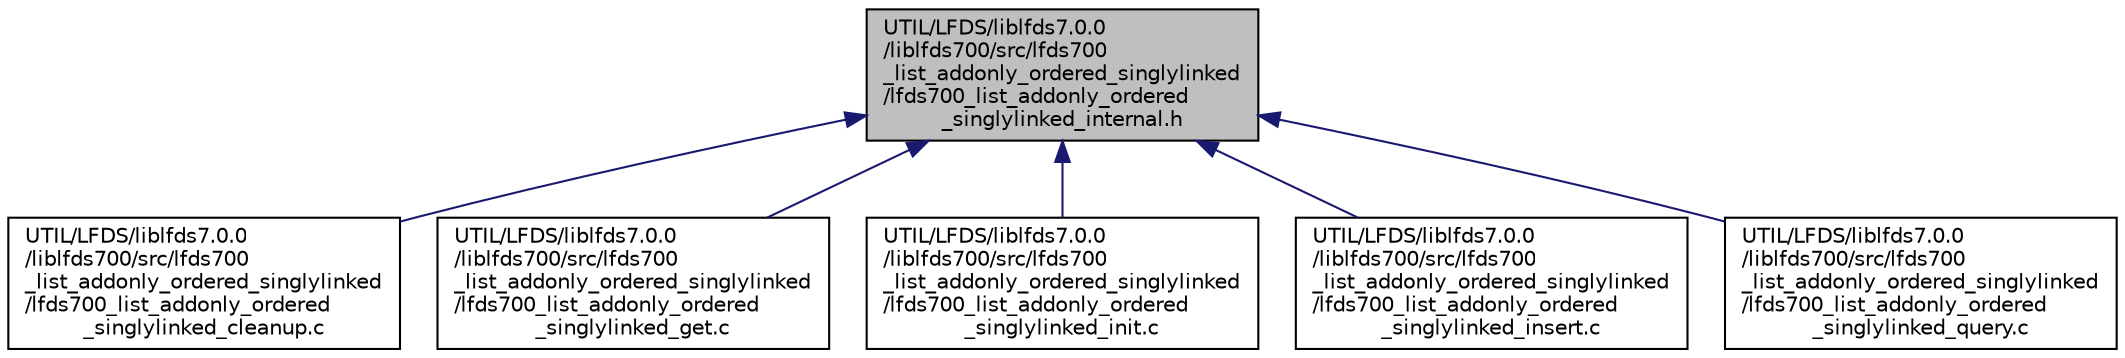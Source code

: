 digraph "UTIL/LFDS/liblfds7.0.0/liblfds700/src/lfds700_list_addonly_ordered_singlylinked/lfds700_list_addonly_ordered_singlylinked_internal.h"
{
 // LATEX_PDF_SIZE
  edge [fontname="Helvetica",fontsize="10",labelfontname="Helvetica",labelfontsize="10"];
  node [fontname="Helvetica",fontsize="10",shape=record];
  Node1 [label="UTIL/LFDS/liblfds7.0.0\l/liblfds700/src/lfds700\l_list_addonly_ordered_singlylinked\l/lfds700_list_addonly_ordered\l_singlylinked_internal.h",height=0.2,width=0.4,color="black", fillcolor="grey75", style="filled", fontcolor="black",tooltip=" "];
  Node1 -> Node2 [dir="back",color="midnightblue",fontsize="10",style="solid",fontname="Helvetica"];
  Node2 [label="UTIL/LFDS/liblfds7.0.0\l/liblfds700/src/lfds700\l_list_addonly_ordered_singlylinked\l/lfds700_list_addonly_ordered\l_singlylinked_cleanup.c",height=0.2,width=0.4,color="black", fillcolor="white", style="filled",URL="$lfds700__list__addonly__ordered__singlylinked__cleanup_8c.html",tooltip=" "];
  Node1 -> Node3 [dir="back",color="midnightblue",fontsize="10",style="solid",fontname="Helvetica"];
  Node3 [label="UTIL/LFDS/liblfds7.0.0\l/liblfds700/src/lfds700\l_list_addonly_ordered_singlylinked\l/lfds700_list_addonly_ordered\l_singlylinked_get.c",height=0.2,width=0.4,color="black", fillcolor="white", style="filled",URL="$lfds700__list__addonly__ordered__singlylinked__get_8c.html",tooltip=" "];
  Node1 -> Node4 [dir="back",color="midnightblue",fontsize="10",style="solid",fontname="Helvetica"];
  Node4 [label="UTIL/LFDS/liblfds7.0.0\l/liblfds700/src/lfds700\l_list_addonly_ordered_singlylinked\l/lfds700_list_addonly_ordered\l_singlylinked_init.c",height=0.2,width=0.4,color="black", fillcolor="white", style="filled",URL="$lfds700__list__addonly__ordered__singlylinked__init_8c.html",tooltip=" "];
  Node1 -> Node5 [dir="back",color="midnightblue",fontsize="10",style="solid",fontname="Helvetica"];
  Node5 [label="UTIL/LFDS/liblfds7.0.0\l/liblfds700/src/lfds700\l_list_addonly_ordered_singlylinked\l/lfds700_list_addonly_ordered\l_singlylinked_insert.c",height=0.2,width=0.4,color="black", fillcolor="white", style="filled",URL="$lfds700__list__addonly__ordered__singlylinked__insert_8c.html",tooltip=" "];
  Node1 -> Node6 [dir="back",color="midnightblue",fontsize="10",style="solid",fontname="Helvetica"];
  Node6 [label="UTIL/LFDS/liblfds7.0.0\l/liblfds700/src/lfds700\l_list_addonly_ordered_singlylinked\l/lfds700_list_addonly_ordered\l_singlylinked_query.c",height=0.2,width=0.4,color="black", fillcolor="white", style="filled",URL="$lfds700__list__addonly__ordered__singlylinked__query_8c.html",tooltip=" "];
}
